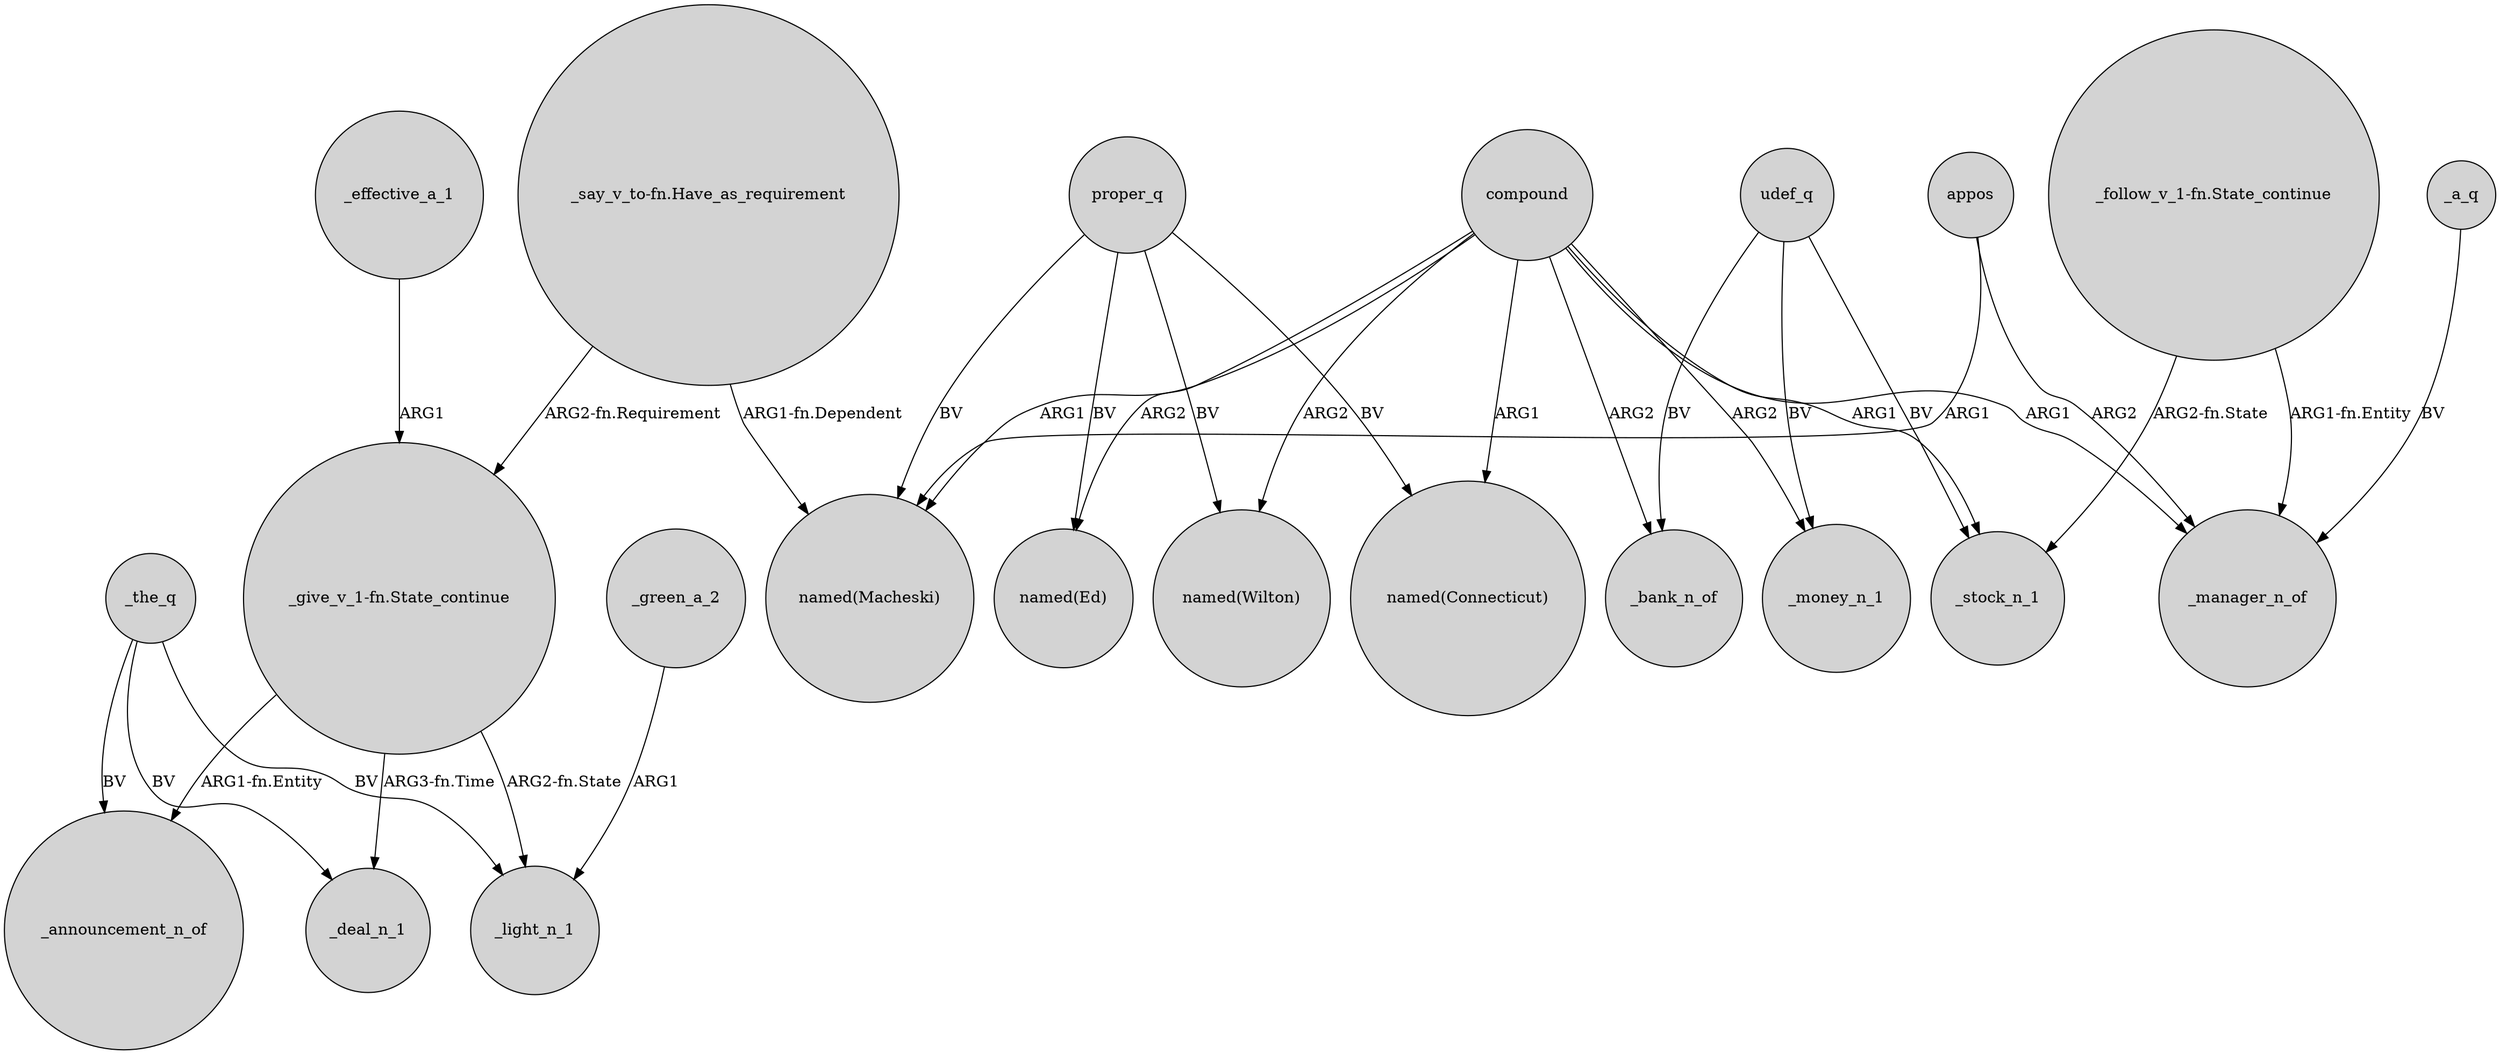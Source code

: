 digraph {
	node [shape=circle style=filled]
	_effective_a_1 -> "_give_v_1-fn.State_continue" [label=ARG1]
	udef_q -> _bank_n_of [label=BV]
	proper_q -> "named(Ed)" [label=BV]
	_the_q -> _deal_n_1 [label=BV]
	_the_q -> _announcement_n_of [label=BV]
	"_follow_v_1-fn.State_continue" -> _stock_n_1 [label="ARG2-fn.State"]
	compound -> "named(Macheski)" [label=ARG1]
	proper_q -> "named(Connecticut)" [label=BV]
	compound -> "named(Connecticut)" [label=ARG1]
	udef_q -> _stock_n_1 [label=BV]
	appos -> "named(Macheski)" [label=ARG1]
	compound -> _stock_n_1 [label=ARG1]
	appos -> _manager_n_of [label=ARG2]
	"_give_v_1-fn.State_continue" -> _announcement_n_of [label="ARG1-fn.Entity"]
	compound -> _bank_n_of [label=ARG2]
	"_give_v_1-fn.State_continue" -> _deal_n_1 [label="ARG3-fn.Time"]
	"_say_v_to-fn.Have_as_requirement" -> "_give_v_1-fn.State_continue" [label="ARG2-fn.Requirement"]
	proper_q -> "named(Wilton)" [label=BV]
	"_follow_v_1-fn.State_continue" -> _manager_n_of [label="ARG1-fn.Entity"]
	"_give_v_1-fn.State_continue" -> _light_n_1 [label="ARG2-fn.State"]
	compound -> _manager_n_of [label=ARG1]
	compound -> "named(Ed)" [label=ARG2]
	proper_q -> "named(Macheski)" [label=BV]
	_a_q -> _manager_n_of [label=BV]
	compound -> _money_n_1 [label=ARG2]
	"_say_v_to-fn.Have_as_requirement" -> "named(Macheski)" [label="ARG1-fn.Dependent"]
	_the_q -> _light_n_1 [label=BV]
	compound -> "named(Wilton)" [label=ARG2]
	_green_a_2 -> _light_n_1 [label=ARG1]
	udef_q -> _money_n_1 [label=BV]
}
